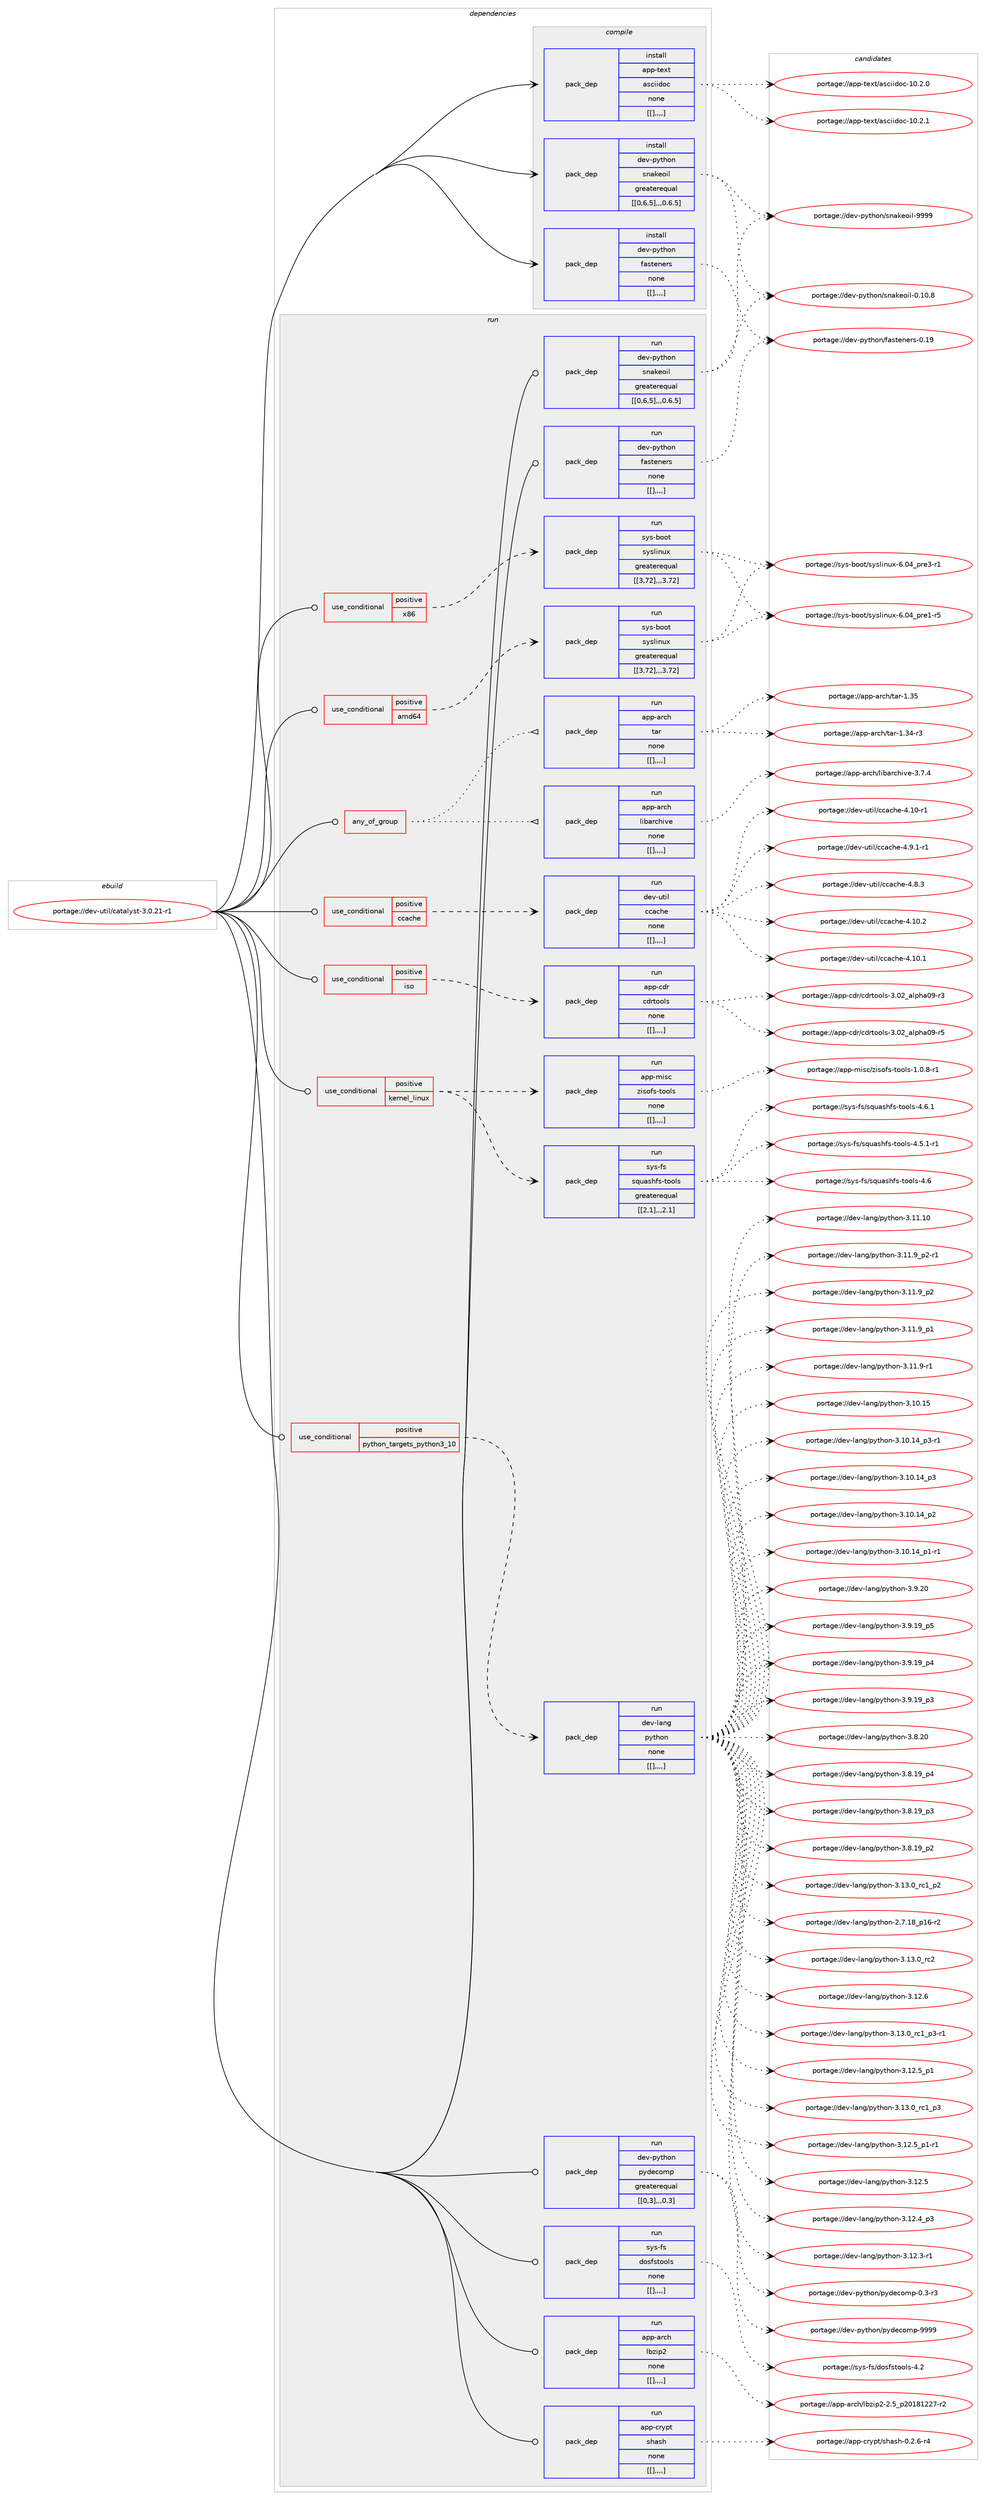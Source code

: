 digraph prolog {

# *************
# Graph options
# *************

newrank=true;
concentrate=true;
compound=true;
graph [rankdir=LR,fontname=Helvetica,fontsize=10,ranksep=1.5];#, ranksep=2.5, nodesep=0.2];
edge  [arrowhead=vee];
node  [fontname=Helvetica,fontsize=10];

# **********
# The ebuild
# **********

subgraph cluster_leftcol {
color=gray;
label=<<i>ebuild</i>>;
id [label="portage://dev-util/catalyst-3.0.21-r1", color=red, width=4, href="../dev-util/catalyst-3.0.21-r1.svg"];
}

# ****************
# The dependencies
# ****************

subgraph cluster_midcol {
color=gray;
label=<<i>dependencies</i>>;
subgraph cluster_compile {
fillcolor="#eeeeee";
style=filled;
label=<<i>compile</i>>;
subgraph pack152456 {
dependency214989 [label=<<TABLE BORDER="0" CELLBORDER="1" CELLSPACING="0" CELLPADDING="4" WIDTH="220"><TR><TD ROWSPAN="6" CELLPADDING="30">pack_dep</TD></TR><TR><TD WIDTH="110">install</TD></TR><TR><TD>app-text</TD></TR><TR><TD>asciidoc</TD></TR><TR><TD>none</TD></TR><TR><TD>[[],,,,]</TD></TR></TABLE>>, shape=none, color=blue];
}
id:e -> dependency214989:w [weight=20,style="solid",arrowhead="vee"];
subgraph pack152457 {
dependency214990 [label=<<TABLE BORDER="0" CELLBORDER="1" CELLSPACING="0" CELLPADDING="4" WIDTH="220"><TR><TD ROWSPAN="6" CELLPADDING="30">pack_dep</TD></TR><TR><TD WIDTH="110">install</TD></TR><TR><TD>dev-python</TD></TR><TR><TD>fasteners</TD></TR><TR><TD>none</TD></TR><TR><TD>[[],,,,]</TD></TR></TABLE>>, shape=none, color=blue];
}
id:e -> dependency214990:w [weight=20,style="solid",arrowhead="vee"];
subgraph pack152458 {
dependency214991 [label=<<TABLE BORDER="0" CELLBORDER="1" CELLSPACING="0" CELLPADDING="4" WIDTH="220"><TR><TD ROWSPAN="6" CELLPADDING="30">pack_dep</TD></TR><TR><TD WIDTH="110">install</TD></TR><TR><TD>dev-python</TD></TR><TR><TD>snakeoil</TD></TR><TR><TD>greaterequal</TD></TR><TR><TD>[[0,6,5],,,0.6.5]</TD></TR></TABLE>>, shape=none, color=blue];
}
id:e -> dependency214991:w [weight=20,style="solid",arrowhead="vee"];
}
subgraph cluster_compileandrun {
fillcolor="#eeeeee";
style=filled;
label=<<i>compile and run</i>>;
}
subgraph cluster_run {
fillcolor="#eeeeee";
style=filled;
label=<<i>run</i>>;
subgraph any1246 {
dependency214992 [label=<<TABLE BORDER="0" CELLBORDER="1" CELLSPACING="0" CELLPADDING="4"><TR><TD CELLPADDING="10">any_of_group</TD></TR></TABLE>>, shape=none, color=red];subgraph pack152459 {
dependency214993 [label=<<TABLE BORDER="0" CELLBORDER="1" CELLSPACING="0" CELLPADDING="4" WIDTH="220"><TR><TD ROWSPAN="6" CELLPADDING="30">pack_dep</TD></TR><TR><TD WIDTH="110">run</TD></TR><TR><TD>app-arch</TD></TR><TR><TD>tar</TD></TR><TR><TD>none</TD></TR><TR><TD>[[],,,,]</TD></TR></TABLE>>, shape=none, color=blue];
}
dependency214992:e -> dependency214993:w [weight=20,style="dotted",arrowhead="oinv"];
subgraph pack152460 {
dependency214994 [label=<<TABLE BORDER="0" CELLBORDER="1" CELLSPACING="0" CELLPADDING="4" WIDTH="220"><TR><TD ROWSPAN="6" CELLPADDING="30">pack_dep</TD></TR><TR><TD WIDTH="110">run</TD></TR><TR><TD>app-arch</TD></TR><TR><TD>libarchive</TD></TR><TR><TD>none</TD></TR><TR><TD>[[],,,,]</TD></TR></TABLE>>, shape=none, color=blue];
}
dependency214992:e -> dependency214994:w [weight=20,style="dotted",arrowhead="oinv"];
}
id:e -> dependency214992:w [weight=20,style="solid",arrowhead="odot"];
subgraph cond61137 {
dependency214995 [label=<<TABLE BORDER="0" CELLBORDER="1" CELLSPACING="0" CELLPADDING="4"><TR><TD ROWSPAN="3" CELLPADDING="10">use_conditional</TD></TR><TR><TD>positive</TD></TR><TR><TD>amd64</TD></TR></TABLE>>, shape=none, color=red];
subgraph pack152461 {
dependency214996 [label=<<TABLE BORDER="0" CELLBORDER="1" CELLSPACING="0" CELLPADDING="4" WIDTH="220"><TR><TD ROWSPAN="6" CELLPADDING="30">pack_dep</TD></TR><TR><TD WIDTH="110">run</TD></TR><TR><TD>sys-boot</TD></TR><TR><TD>syslinux</TD></TR><TR><TD>greaterequal</TD></TR><TR><TD>[[3,72],,,3.72]</TD></TR></TABLE>>, shape=none, color=blue];
}
dependency214995:e -> dependency214996:w [weight=20,style="dashed",arrowhead="vee"];
}
id:e -> dependency214995:w [weight=20,style="solid",arrowhead="odot"];
subgraph cond61138 {
dependency214997 [label=<<TABLE BORDER="0" CELLBORDER="1" CELLSPACING="0" CELLPADDING="4"><TR><TD ROWSPAN="3" CELLPADDING="10">use_conditional</TD></TR><TR><TD>positive</TD></TR><TR><TD>ccache</TD></TR></TABLE>>, shape=none, color=red];
subgraph pack152462 {
dependency214998 [label=<<TABLE BORDER="0" CELLBORDER="1" CELLSPACING="0" CELLPADDING="4" WIDTH="220"><TR><TD ROWSPAN="6" CELLPADDING="30">pack_dep</TD></TR><TR><TD WIDTH="110">run</TD></TR><TR><TD>dev-util</TD></TR><TR><TD>ccache</TD></TR><TR><TD>none</TD></TR><TR><TD>[[],,,,]</TD></TR></TABLE>>, shape=none, color=blue];
}
dependency214997:e -> dependency214998:w [weight=20,style="dashed",arrowhead="vee"];
}
id:e -> dependency214997:w [weight=20,style="solid",arrowhead="odot"];
subgraph cond61139 {
dependency214999 [label=<<TABLE BORDER="0" CELLBORDER="1" CELLSPACING="0" CELLPADDING="4"><TR><TD ROWSPAN="3" CELLPADDING="10">use_conditional</TD></TR><TR><TD>positive</TD></TR><TR><TD>iso</TD></TR></TABLE>>, shape=none, color=red];
subgraph pack152463 {
dependency215000 [label=<<TABLE BORDER="0" CELLBORDER="1" CELLSPACING="0" CELLPADDING="4" WIDTH="220"><TR><TD ROWSPAN="6" CELLPADDING="30">pack_dep</TD></TR><TR><TD WIDTH="110">run</TD></TR><TR><TD>app-cdr</TD></TR><TR><TD>cdrtools</TD></TR><TR><TD>none</TD></TR><TR><TD>[[],,,,]</TD></TR></TABLE>>, shape=none, color=blue];
}
dependency214999:e -> dependency215000:w [weight=20,style="dashed",arrowhead="vee"];
}
id:e -> dependency214999:w [weight=20,style="solid",arrowhead="odot"];
subgraph cond61140 {
dependency215001 [label=<<TABLE BORDER="0" CELLBORDER="1" CELLSPACING="0" CELLPADDING="4"><TR><TD ROWSPAN="3" CELLPADDING="10">use_conditional</TD></TR><TR><TD>positive</TD></TR><TR><TD>kernel_linux</TD></TR></TABLE>>, shape=none, color=red];
subgraph pack152464 {
dependency215002 [label=<<TABLE BORDER="0" CELLBORDER="1" CELLSPACING="0" CELLPADDING="4" WIDTH="220"><TR><TD ROWSPAN="6" CELLPADDING="30">pack_dep</TD></TR><TR><TD WIDTH="110">run</TD></TR><TR><TD>app-misc</TD></TR><TR><TD>zisofs-tools</TD></TR><TR><TD>none</TD></TR><TR><TD>[[],,,,]</TD></TR></TABLE>>, shape=none, color=blue];
}
dependency215001:e -> dependency215002:w [weight=20,style="dashed",arrowhead="vee"];
subgraph pack152465 {
dependency215003 [label=<<TABLE BORDER="0" CELLBORDER="1" CELLSPACING="0" CELLPADDING="4" WIDTH="220"><TR><TD ROWSPAN="6" CELLPADDING="30">pack_dep</TD></TR><TR><TD WIDTH="110">run</TD></TR><TR><TD>sys-fs</TD></TR><TR><TD>squashfs-tools</TD></TR><TR><TD>greaterequal</TD></TR><TR><TD>[[2,1],,,2.1]</TD></TR></TABLE>>, shape=none, color=blue];
}
dependency215001:e -> dependency215003:w [weight=20,style="dashed",arrowhead="vee"];
}
id:e -> dependency215001:w [weight=20,style="solid",arrowhead="odot"];
subgraph cond61141 {
dependency215004 [label=<<TABLE BORDER="0" CELLBORDER="1" CELLSPACING="0" CELLPADDING="4"><TR><TD ROWSPAN="3" CELLPADDING="10">use_conditional</TD></TR><TR><TD>positive</TD></TR><TR><TD>python_targets_python3_10</TD></TR></TABLE>>, shape=none, color=red];
subgraph pack152466 {
dependency215005 [label=<<TABLE BORDER="0" CELLBORDER="1" CELLSPACING="0" CELLPADDING="4" WIDTH="220"><TR><TD ROWSPAN="6" CELLPADDING="30">pack_dep</TD></TR><TR><TD WIDTH="110">run</TD></TR><TR><TD>dev-lang</TD></TR><TR><TD>python</TD></TR><TR><TD>none</TD></TR><TR><TD>[[],,,,]</TD></TR></TABLE>>, shape=none, color=blue];
}
dependency215004:e -> dependency215005:w [weight=20,style="dashed",arrowhead="vee"];
}
id:e -> dependency215004:w [weight=20,style="solid",arrowhead="odot"];
subgraph cond61142 {
dependency215006 [label=<<TABLE BORDER="0" CELLBORDER="1" CELLSPACING="0" CELLPADDING="4"><TR><TD ROWSPAN="3" CELLPADDING="10">use_conditional</TD></TR><TR><TD>positive</TD></TR><TR><TD>x86</TD></TR></TABLE>>, shape=none, color=red];
subgraph pack152467 {
dependency215007 [label=<<TABLE BORDER="0" CELLBORDER="1" CELLSPACING="0" CELLPADDING="4" WIDTH="220"><TR><TD ROWSPAN="6" CELLPADDING="30">pack_dep</TD></TR><TR><TD WIDTH="110">run</TD></TR><TR><TD>sys-boot</TD></TR><TR><TD>syslinux</TD></TR><TR><TD>greaterequal</TD></TR><TR><TD>[[3,72],,,3.72]</TD></TR></TABLE>>, shape=none, color=blue];
}
dependency215006:e -> dependency215007:w [weight=20,style="dashed",arrowhead="vee"];
}
id:e -> dependency215006:w [weight=20,style="solid",arrowhead="odot"];
subgraph pack152468 {
dependency215008 [label=<<TABLE BORDER="0" CELLBORDER="1" CELLSPACING="0" CELLPADDING="4" WIDTH="220"><TR><TD ROWSPAN="6" CELLPADDING="30">pack_dep</TD></TR><TR><TD WIDTH="110">run</TD></TR><TR><TD>app-arch</TD></TR><TR><TD>lbzip2</TD></TR><TR><TD>none</TD></TR><TR><TD>[[],,,,]</TD></TR></TABLE>>, shape=none, color=blue];
}
id:e -> dependency215008:w [weight=20,style="solid",arrowhead="odot"];
subgraph pack152469 {
dependency215009 [label=<<TABLE BORDER="0" CELLBORDER="1" CELLSPACING="0" CELLPADDING="4" WIDTH="220"><TR><TD ROWSPAN="6" CELLPADDING="30">pack_dep</TD></TR><TR><TD WIDTH="110">run</TD></TR><TR><TD>app-crypt</TD></TR><TR><TD>shash</TD></TR><TR><TD>none</TD></TR><TR><TD>[[],,,,]</TD></TR></TABLE>>, shape=none, color=blue];
}
id:e -> dependency215009:w [weight=20,style="solid",arrowhead="odot"];
subgraph pack152470 {
dependency215010 [label=<<TABLE BORDER="0" CELLBORDER="1" CELLSPACING="0" CELLPADDING="4" WIDTH="220"><TR><TD ROWSPAN="6" CELLPADDING="30">pack_dep</TD></TR><TR><TD WIDTH="110">run</TD></TR><TR><TD>dev-python</TD></TR><TR><TD>fasteners</TD></TR><TR><TD>none</TD></TR><TR><TD>[[],,,,]</TD></TR></TABLE>>, shape=none, color=blue];
}
id:e -> dependency215010:w [weight=20,style="solid",arrowhead="odot"];
subgraph pack152471 {
dependency215011 [label=<<TABLE BORDER="0" CELLBORDER="1" CELLSPACING="0" CELLPADDING="4" WIDTH="220"><TR><TD ROWSPAN="6" CELLPADDING="30">pack_dep</TD></TR><TR><TD WIDTH="110">run</TD></TR><TR><TD>dev-python</TD></TR><TR><TD>pydecomp</TD></TR><TR><TD>greaterequal</TD></TR><TR><TD>[[0,3],,,0.3]</TD></TR></TABLE>>, shape=none, color=blue];
}
id:e -> dependency215011:w [weight=20,style="solid",arrowhead="odot"];
subgraph pack152472 {
dependency215012 [label=<<TABLE BORDER="0" CELLBORDER="1" CELLSPACING="0" CELLPADDING="4" WIDTH="220"><TR><TD ROWSPAN="6" CELLPADDING="30">pack_dep</TD></TR><TR><TD WIDTH="110">run</TD></TR><TR><TD>dev-python</TD></TR><TR><TD>snakeoil</TD></TR><TR><TD>greaterequal</TD></TR><TR><TD>[[0,6,5],,,0.6.5]</TD></TR></TABLE>>, shape=none, color=blue];
}
id:e -> dependency215012:w [weight=20,style="solid",arrowhead="odot"];
subgraph pack152473 {
dependency215013 [label=<<TABLE BORDER="0" CELLBORDER="1" CELLSPACING="0" CELLPADDING="4" WIDTH="220"><TR><TD ROWSPAN="6" CELLPADDING="30">pack_dep</TD></TR><TR><TD WIDTH="110">run</TD></TR><TR><TD>sys-fs</TD></TR><TR><TD>dosfstools</TD></TR><TR><TD>none</TD></TR><TR><TD>[[],,,,]</TD></TR></TABLE>>, shape=none, color=blue];
}
id:e -> dependency215013:w [weight=20,style="solid",arrowhead="odot"];
}
}

# **************
# The candidates
# **************

subgraph cluster_choices {
rank=same;
color=gray;
label=<<i>candidates</i>>;

subgraph choice152456 {
color=black;
nodesep=1;
choice97112112451161011201164797115991051051001119945494846504649 [label="portage://app-text/asciidoc-10.2.1", color=red, width=4,href="../app-text/asciidoc-10.2.1.svg"];
choice97112112451161011201164797115991051051001119945494846504648 [label="portage://app-text/asciidoc-10.2.0", color=red, width=4,href="../app-text/asciidoc-10.2.0.svg"];
dependency214989:e -> choice97112112451161011201164797115991051051001119945494846504649:w [style=dotted,weight="100"];
dependency214989:e -> choice97112112451161011201164797115991051051001119945494846504648:w [style=dotted,weight="100"];
}
subgraph choice152457 {
color=black;
nodesep=1;
choice1001011184511212111610411111047102971151161011101011141154548464957 [label="portage://dev-python/fasteners-0.19", color=red, width=4,href="../dev-python/fasteners-0.19.svg"];
dependency214990:e -> choice1001011184511212111610411111047102971151161011101011141154548464957:w [style=dotted,weight="100"];
}
subgraph choice152458 {
color=black;
nodesep=1;
choice1001011184511212111610411111047115110971071011111051084557575757 [label="portage://dev-python/snakeoil-9999", color=red, width=4,href="../dev-python/snakeoil-9999.svg"];
choice10010111845112121116104111110471151109710710111110510845484649484656 [label="portage://dev-python/snakeoil-0.10.8", color=red, width=4,href="../dev-python/snakeoil-0.10.8.svg"];
dependency214991:e -> choice1001011184511212111610411111047115110971071011111051084557575757:w [style=dotted,weight="100"];
dependency214991:e -> choice10010111845112121116104111110471151109710710111110510845484649484656:w [style=dotted,weight="100"];
}
subgraph choice152459 {
color=black;
nodesep=1;
choice9711211245971149910447116971144549465153 [label="portage://app-arch/tar-1.35", color=red, width=4,href="../app-arch/tar-1.35.svg"];
choice97112112459711499104471169711445494651524511451 [label="portage://app-arch/tar-1.34-r3", color=red, width=4,href="../app-arch/tar-1.34-r3.svg"];
dependency214993:e -> choice9711211245971149910447116971144549465153:w [style=dotted,weight="100"];
dependency214993:e -> choice97112112459711499104471169711445494651524511451:w [style=dotted,weight="100"];
}
subgraph choice152460 {
color=black;
nodesep=1;
choice9711211245971149910447108105989711499104105118101455146554652 [label="portage://app-arch/libarchive-3.7.4", color=red, width=4,href="../app-arch/libarchive-3.7.4.svg"];
dependency214994:e -> choice9711211245971149910447108105989711499104105118101455146554652:w [style=dotted,weight="100"];
}
subgraph choice152461 {
color=black;
nodesep=1;
choice115121115459811111111647115121115108105110117120455446485295112114101514511449 [label="portage://sys-boot/syslinux-6.04_pre3-r1", color=red, width=4,href="../sys-boot/syslinux-6.04_pre3-r1.svg"];
choice115121115459811111111647115121115108105110117120455446485295112114101494511453 [label="portage://sys-boot/syslinux-6.04_pre1-r5", color=red, width=4,href="../sys-boot/syslinux-6.04_pre1-r5.svg"];
dependency214996:e -> choice115121115459811111111647115121115108105110117120455446485295112114101514511449:w [style=dotted,weight="100"];
dependency214996:e -> choice115121115459811111111647115121115108105110117120455446485295112114101494511453:w [style=dotted,weight="100"];
}
subgraph choice152462 {
color=black;
nodesep=1;
choice10010111845117116105108479999979910410145524649484650 [label="portage://dev-util/ccache-4.10.2", color=red, width=4,href="../dev-util/ccache-4.10.2.svg"];
choice10010111845117116105108479999979910410145524649484649 [label="portage://dev-util/ccache-4.10.1", color=red, width=4,href="../dev-util/ccache-4.10.1.svg"];
choice10010111845117116105108479999979910410145524649484511449 [label="portage://dev-util/ccache-4.10-r1", color=red, width=4,href="../dev-util/ccache-4.10-r1.svg"];
choice1001011184511711610510847999997991041014552465746494511449 [label="portage://dev-util/ccache-4.9.1-r1", color=red, width=4,href="../dev-util/ccache-4.9.1-r1.svg"];
choice100101118451171161051084799999799104101455246564651 [label="portage://dev-util/ccache-4.8.3", color=red, width=4,href="../dev-util/ccache-4.8.3.svg"];
dependency214998:e -> choice10010111845117116105108479999979910410145524649484650:w [style=dotted,weight="100"];
dependency214998:e -> choice10010111845117116105108479999979910410145524649484649:w [style=dotted,weight="100"];
dependency214998:e -> choice10010111845117116105108479999979910410145524649484511449:w [style=dotted,weight="100"];
dependency214998:e -> choice1001011184511711610510847999997991041014552465746494511449:w [style=dotted,weight="100"];
dependency214998:e -> choice100101118451171161051084799999799104101455246564651:w [style=dotted,weight="100"];
}
subgraph choice152463 {
color=black;
nodesep=1;
choice9711211245991001144799100114116111111108115455146485095971081121049748574511453 [label="portage://app-cdr/cdrtools-3.02_alpha09-r5", color=red, width=4,href="../app-cdr/cdrtools-3.02_alpha09-r5.svg"];
choice9711211245991001144799100114116111111108115455146485095971081121049748574511451 [label="portage://app-cdr/cdrtools-3.02_alpha09-r3", color=red, width=4,href="../app-cdr/cdrtools-3.02_alpha09-r3.svg"];
dependency215000:e -> choice9711211245991001144799100114116111111108115455146485095971081121049748574511453:w [style=dotted,weight="100"];
dependency215000:e -> choice9711211245991001144799100114116111111108115455146485095971081121049748574511451:w [style=dotted,weight="100"];
}
subgraph choice152464 {
color=black;
nodesep=1;
choice97112112451091051159947122105115111102115451161111111081154549464846564511449 [label="portage://app-misc/zisofs-tools-1.0.8-r1", color=red, width=4,href="../app-misc/zisofs-tools-1.0.8-r1.svg"];
dependency215002:e -> choice97112112451091051159947122105115111102115451161111111081154549464846564511449:w [style=dotted,weight="100"];
}
subgraph choice152465 {
color=black;
nodesep=1;
choice11512111545102115471151131179711510410211545116111111108115455246544649 [label="portage://sys-fs/squashfs-tools-4.6.1", color=red, width=4,href="../sys-fs/squashfs-tools-4.6.1.svg"];
choice1151211154510211547115113117971151041021154511611111110811545524654 [label="portage://sys-fs/squashfs-tools-4.6", color=red, width=4,href="../sys-fs/squashfs-tools-4.6.svg"];
choice115121115451021154711511311797115104102115451161111111081154552465346494511449 [label="portage://sys-fs/squashfs-tools-4.5.1-r1", color=red, width=4,href="../sys-fs/squashfs-tools-4.5.1-r1.svg"];
dependency215003:e -> choice11512111545102115471151131179711510410211545116111111108115455246544649:w [style=dotted,weight="100"];
dependency215003:e -> choice1151211154510211547115113117971151041021154511611111110811545524654:w [style=dotted,weight="100"];
dependency215003:e -> choice115121115451021154711511311797115104102115451161111111081154552465346494511449:w [style=dotted,weight="100"];
}
subgraph choice152466 {
color=black;
nodesep=1;
choice10010111845108971101034711212111610411111045514649514648951149950 [label="portage://dev-lang/python-3.13.0_rc2", color=red, width=4,href="../dev-lang/python-3.13.0_rc2.svg"];
choice1001011184510897110103471121211161041111104551464951464895114994995112514511449 [label="portage://dev-lang/python-3.13.0_rc1_p3-r1", color=red, width=4,href="../dev-lang/python-3.13.0_rc1_p3-r1.svg"];
choice100101118451089711010347112121116104111110455146495146489511499499511251 [label="portage://dev-lang/python-3.13.0_rc1_p3", color=red, width=4,href="../dev-lang/python-3.13.0_rc1_p3.svg"];
choice100101118451089711010347112121116104111110455146495146489511499499511250 [label="portage://dev-lang/python-3.13.0_rc1_p2", color=red, width=4,href="../dev-lang/python-3.13.0_rc1_p2.svg"];
choice10010111845108971101034711212111610411111045514649504654 [label="portage://dev-lang/python-3.12.6", color=red, width=4,href="../dev-lang/python-3.12.6.svg"];
choice1001011184510897110103471121211161041111104551464950465395112494511449 [label="portage://dev-lang/python-3.12.5_p1-r1", color=red, width=4,href="../dev-lang/python-3.12.5_p1-r1.svg"];
choice100101118451089711010347112121116104111110455146495046539511249 [label="portage://dev-lang/python-3.12.5_p1", color=red, width=4,href="../dev-lang/python-3.12.5_p1.svg"];
choice10010111845108971101034711212111610411111045514649504653 [label="portage://dev-lang/python-3.12.5", color=red, width=4,href="../dev-lang/python-3.12.5.svg"];
choice100101118451089711010347112121116104111110455146495046529511251 [label="portage://dev-lang/python-3.12.4_p3", color=red, width=4,href="../dev-lang/python-3.12.4_p3.svg"];
choice100101118451089711010347112121116104111110455146495046514511449 [label="portage://dev-lang/python-3.12.3-r1", color=red, width=4,href="../dev-lang/python-3.12.3-r1.svg"];
choice1001011184510897110103471121211161041111104551464949464948 [label="portage://dev-lang/python-3.11.10", color=red, width=4,href="../dev-lang/python-3.11.10.svg"];
choice1001011184510897110103471121211161041111104551464949465795112504511449 [label="portage://dev-lang/python-3.11.9_p2-r1", color=red, width=4,href="../dev-lang/python-3.11.9_p2-r1.svg"];
choice100101118451089711010347112121116104111110455146494946579511250 [label="portage://dev-lang/python-3.11.9_p2", color=red, width=4,href="../dev-lang/python-3.11.9_p2.svg"];
choice100101118451089711010347112121116104111110455146494946579511249 [label="portage://dev-lang/python-3.11.9_p1", color=red, width=4,href="../dev-lang/python-3.11.9_p1.svg"];
choice100101118451089711010347112121116104111110455146494946574511449 [label="portage://dev-lang/python-3.11.9-r1", color=red, width=4,href="../dev-lang/python-3.11.9-r1.svg"];
choice1001011184510897110103471121211161041111104551464948464953 [label="portage://dev-lang/python-3.10.15", color=red, width=4,href="../dev-lang/python-3.10.15.svg"];
choice100101118451089711010347112121116104111110455146494846495295112514511449 [label="portage://dev-lang/python-3.10.14_p3-r1", color=red, width=4,href="../dev-lang/python-3.10.14_p3-r1.svg"];
choice10010111845108971101034711212111610411111045514649484649529511251 [label="portage://dev-lang/python-3.10.14_p3", color=red, width=4,href="../dev-lang/python-3.10.14_p3.svg"];
choice10010111845108971101034711212111610411111045514649484649529511250 [label="portage://dev-lang/python-3.10.14_p2", color=red, width=4,href="../dev-lang/python-3.10.14_p2.svg"];
choice100101118451089711010347112121116104111110455146494846495295112494511449 [label="portage://dev-lang/python-3.10.14_p1-r1", color=red, width=4,href="../dev-lang/python-3.10.14_p1-r1.svg"];
choice10010111845108971101034711212111610411111045514657465048 [label="portage://dev-lang/python-3.9.20", color=red, width=4,href="../dev-lang/python-3.9.20.svg"];
choice100101118451089711010347112121116104111110455146574649579511253 [label="portage://dev-lang/python-3.9.19_p5", color=red, width=4,href="../dev-lang/python-3.9.19_p5.svg"];
choice100101118451089711010347112121116104111110455146574649579511252 [label="portage://dev-lang/python-3.9.19_p4", color=red, width=4,href="../dev-lang/python-3.9.19_p4.svg"];
choice100101118451089711010347112121116104111110455146574649579511251 [label="portage://dev-lang/python-3.9.19_p3", color=red, width=4,href="../dev-lang/python-3.9.19_p3.svg"];
choice10010111845108971101034711212111610411111045514656465048 [label="portage://dev-lang/python-3.8.20", color=red, width=4,href="../dev-lang/python-3.8.20.svg"];
choice100101118451089711010347112121116104111110455146564649579511252 [label="portage://dev-lang/python-3.8.19_p4", color=red, width=4,href="../dev-lang/python-3.8.19_p4.svg"];
choice100101118451089711010347112121116104111110455146564649579511251 [label="portage://dev-lang/python-3.8.19_p3", color=red, width=4,href="../dev-lang/python-3.8.19_p3.svg"];
choice100101118451089711010347112121116104111110455146564649579511250 [label="portage://dev-lang/python-3.8.19_p2", color=red, width=4,href="../dev-lang/python-3.8.19_p2.svg"];
choice100101118451089711010347112121116104111110455046554649569511249544511450 [label="portage://dev-lang/python-2.7.18_p16-r2", color=red, width=4,href="../dev-lang/python-2.7.18_p16-r2.svg"];
dependency215005:e -> choice10010111845108971101034711212111610411111045514649514648951149950:w [style=dotted,weight="100"];
dependency215005:e -> choice1001011184510897110103471121211161041111104551464951464895114994995112514511449:w [style=dotted,weight="100"];
dependency215005:e -> choice100101118451089711010347112121116104111110455146495146489511499499511251:w [style=dotted,weight="100"];
dependency215005:e -> choice100101118451089711010347112121116104111110455146495146489511499499511250:w [style=dotted,weight="100"];
dependency215005:e -> choice10010111845108971101034711212111610411111045514649504654:w [style=dotted,weight="100"];
dependency215005:e -> choice1001011184510897110103471121211161041111104551464950465395112494511449:w [style=dotted,weight="100"];
dependency215005:e -> choice100101118451089711010347112121116104111110455146495046539511249:w [style=dotted,weight="100"];
dependency215005:e -> choice10010111845108971101034711212111610411111045514649504653:w [style=dotted,weight="100"];
dependency215005:e -> choice100101118451089711010347112121116104111110455146495046529511251:w [style=dotted,weight="100"];
dependency215005:e -> choice100101118451089711010347112121116104111110455146495046514511449:w [style=dotted,weight="100"];
dependency215005:e -> choice1001011184510897110103471121211161041111104551464949464948:w [style=dotted,weight="100"];
dependency215005:e -> choice1001011184510897110103471121211161041111104551464949465795112504511449:w [style=dotted,weight="100"];
dependency215005:e -> choice100101118451089711010347112121116104111110455146494946579511250:w [style=dotted,weight="100"];
dependency215005:e -> choice100101118451089711010347112121116104111110455146494946579511249:w [style=dotted,weight="100"];
dependency215005:e -> choice100101118451089711010347112121116104111110455146494946574511449:w [style=dotted,weight="100"];
dependency215005:e -> choice1001011184510897110103471121211161041111104551464948464953:w [style=dotted,weight="100"];
dependency215005:e -> choice100101118451089711010347112121116104111110455146494846495295112514511449:w [style=dotted,weight="100"];
dependency215005:e -> choice10010111845108971101034711212111610411111045514649484649529511251:w [style=dotted,weight="100"];
dependency215005:e -> choice10010111845108971101034711212111610411111045514649484649529511250:w [style=dotted,weight="100"];
dependency215005:e -> choice100101118451089711010347112121116104111110455146494846495295112494511449:w [style=dotted,weight="100"];
dependency215005:e -> choice10010111845108971101034711212111610411111045514657465048:w [style=dotted,weight="100"];
dependency215005:e -> choice100101118451089711010347112121116104111110455146574649579511253:w [style=dotted,weight="100"];
dependency215005:e -> choice100101118451089711010347112121116104111110455146574649579511252:w [style=dotted,weight="100"];
dependency215005:e -> choice100101118451089711010347112121116104111110455146574649579511251:w [style=dotted,weight="100"];
dependency215005:e -> choice10010111845108971101034711212111610411111045514656465048:w [style=dotted,weight="100"];
dependency215005:e -> choice100101118451089711010347112121116104111110455146564649579511252:w [style=dotted,weight="100"];
dependency215005:e -> choice100101118451089711010347112121116104111110455146564649579511251:w [style=dotted,weight="100"];
dependency215005:e -> choice100101118451089711010347112121116104111110455146564649579511250:w [style=dotted,weight="100"];
dependency215005:e -> choice100101118451089711010347112121116104111110455046554649569511249544511450:w [style=dotted,weight="100"];
}
subgraph choice152467 {
color=black;
nodesep=1;
choice115121115459811111111647115121115108105110117120455446485295112114101514511449 [label="portage://sys-boot/syslinux-6.04_pre3-r1", color=red, width=4,href="../sys-boot/syslinux-6.04_pre3-r1.svg"];
choice115121115459811111111647115121115108105110117120455446485295112114101494511453 [label="portage://sys-boot/syslinux-6.04_pre1-r5", color=red, width=4,href="../sys-boot/syslinux-6.04_pre1-r5.svg"];
dependency215007:e -> choice115121115459811111111647115121115108105110117120455446485295112114101514511449:w [style=dotted,weight="100"];
dependency215007:e -> choice115121115459811111111647115121115108105110117120455446485295112114101494511453:w [style=dotted,weight="100"];
}
subgraph choice152468 {
color=black;
nodesep=1;
choice97112112459711499104471089812210511250455046539511250484956495050554511450 [label="portage://app-arch/lbzip2-2.5_p20181227-r2", color=red, width=4,href="../app-arch/lbzip2-2.5_p20181227-r2.svg"];
dependency215008:e -> choice97112112459711499104471089812210511250455046539511250484956495050554511450:w [style=dotted,weight="100"];
}
subgraph choice152469 {
color=black;
nodesep=1;
choice97112112459911412111211647115104971151044548465046544511452 [label="portage://app-crypt/shash-0.2.6-r4", color=red, width=4,href="../app-crypt/shash-0.2.6-r4.svg"];
dependency215009:e -> choice97112112459911412111211647115104971151044548465046544511452:w [style=dotted,weight="100"];
}
subgraph choice152470 {
color=black;
nodesep=1;
choice1001011184511212111610411111047102971151161011101011141154548464957 [label="portage://dev-python/fasteners-0.19", color=red, width=4,href="../dev-python/fasteners-0.19.svg"];
dependency215010:e -> choice1001011184511212111610411111047102971151161011101011141154548464957:w [style=dotted,weight="100"];
}
subgraph choice152471 {
color=black;
nodesep=1;
choice1001011184511212111610411111047112121100101991111091124557575757 [label="portage://dev-python/pydecomp-9999", color=red, width=4,href="../dev-python/pydecomp-9999.svg"];
choice100101118451121211161041111104711212110010199111109112454846514511451 [label="portage://dev-python/pydecomp-0.3-r3", color=red, width=4,href="../dev-python/pydecomp-0.3-r3.svg"];
dependency215011:e -> choice1001011184511212111610411111047112121100101991111091124557575757:w [style=dotted,weight="100"];
dependency215011:e -> choice100101118451121211161041111104711212110010199111109112454846514511451:w [style=dotted,weight="100"];
}
subgraph choice152472 {
color=black;
nodesep=1;
choice1001011184511212111610411111047115110971071011111051084557575757 [label="portage://dev-python/snakeoil-9999", color=red, width=4,href="../dev-python/snakeoil-9999.svg"];
choice10010111845112121116104111110471151109710710111110510845484649484656 [label="portage://dev-python/snakeoil-0.10.8", color=red, width=4,href="../dev-python/snakeoil-0.10.8.svg"];
dependency215012:e -> choice1001011184511212111610411111047115110971071011111051084557575757:w [style=dotted,weight="100"];
dependency215012:e -> choice10010111845112121116104111110471151109710710111110510845484649484656:w [style=dotted,weight="100"];
}
subgraph choice152473 {
color=black;
nodesep=1;
choice115121115451021154710011111510211511611111110811545524650 [label="portage://sys-fs/dosfstools-4.2", color=red, width=4,href="../sys-fs/dosfstools-4.2.svg"];
dependency215013:e -> choice115121115451021154710011111510211511611111110811545524650:w [style=dotted,weight="100"];
}
}

}
